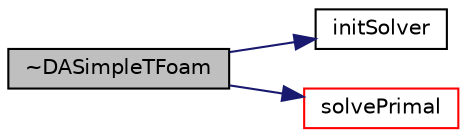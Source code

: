 digraph "~DASimpleTFoam"
{
  bgcolor="transparent";
  edge [fontname="Helvetica",fontsize="10",labelfontname="Helvetica",labelfontsize="10"];
  node [fontname="Helvetica",fontsize="10",shape=record];
  rankdir="LR";
  Node2 [label="~DASimpleTFoam",height=0.2,width=0.4,color="black", fillcolor="grey75", style="filled", fontcolor="black"];
  Node2 -> Node3 [color="midnightblue",fontsize="10",style="solid",fontname="Helvetica"];
  Node3 [label="initSolver",height=0.2,width=0.4,color="black",URL="$classFoam_1_1DASimpleTFoam.html#a0f3f5aa1213e459f4cdfc998d91ef2a6",tooltip="initialize fields and variables "];
  Node2 -> Node4 [color="midnightblue",fontsize="10",style="solid",fontname="Helvetica"];
  Node4 [label="solvePrimal",height=0.2,width=0.4,color="red",URL="$classFoam_1_1DASimpleTFoam.html#a5c0c6289530112c8badaa81d933bef5c",tooltip="solve the primal equations "];
}
